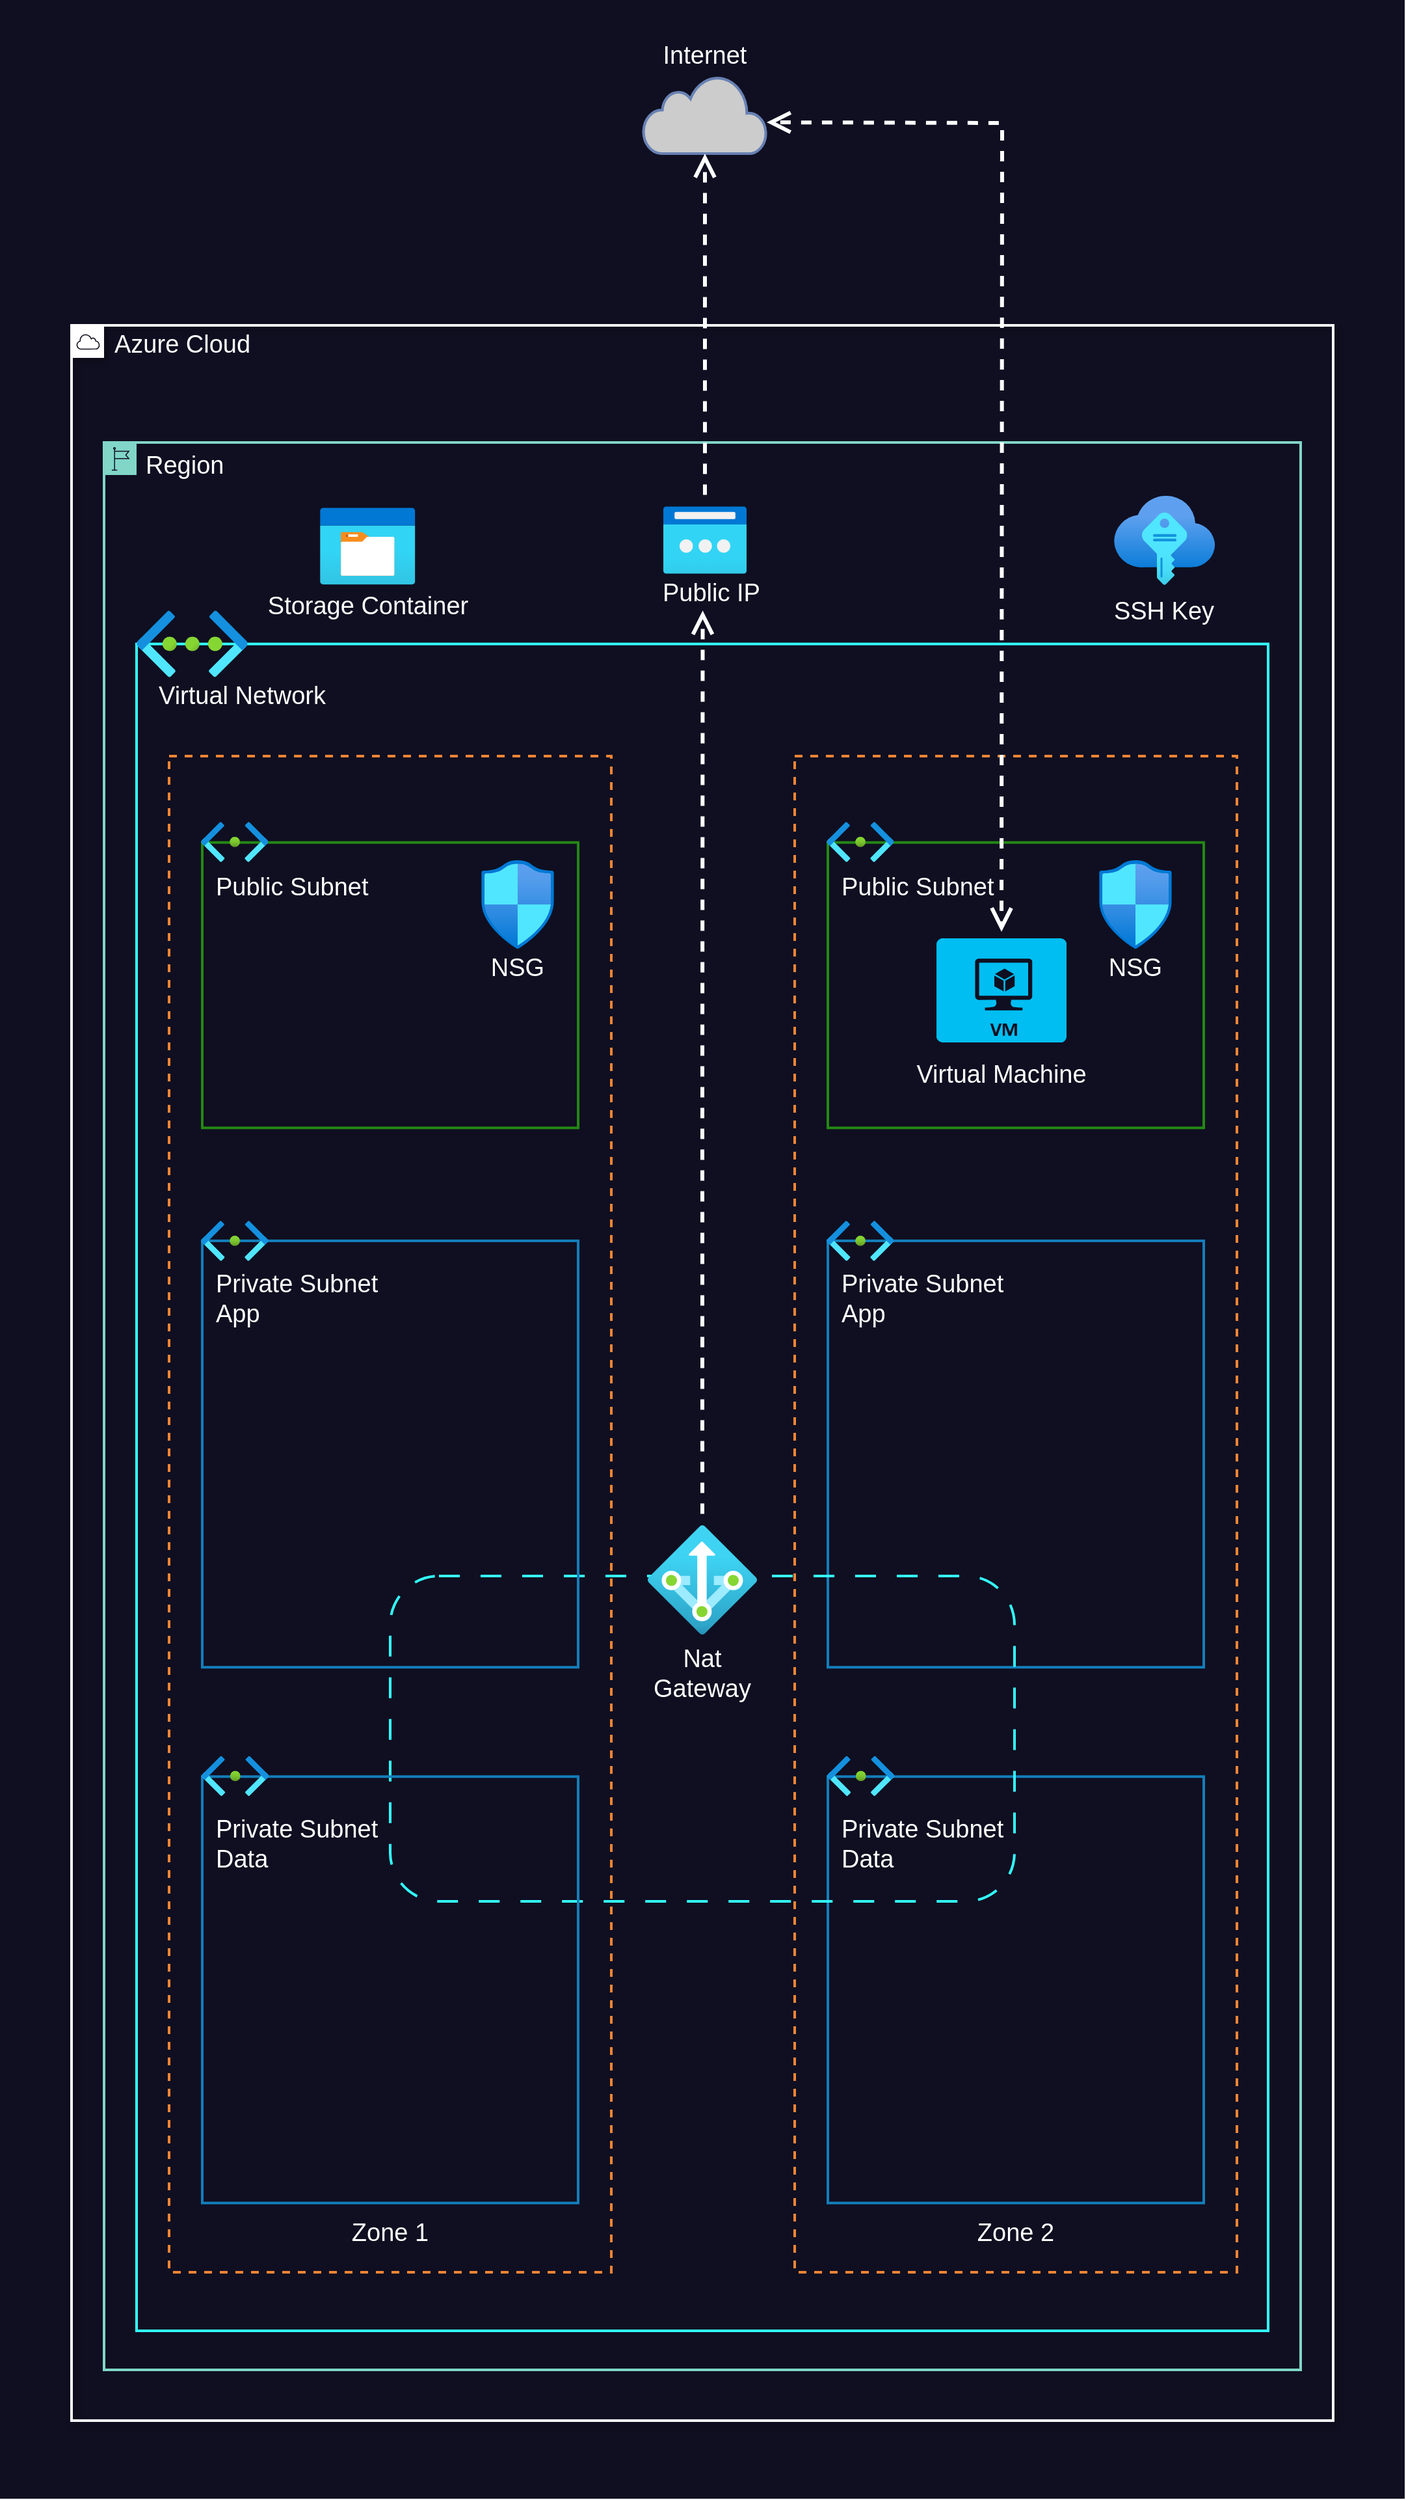 <mxfile version="27.1.5">
  <diagram id="HSyiE6z3JfMIvyGqnAMN" name="Page-1">
    <mxGraphModel dx="2432" dy="2274" grid="1" gridSize="10" guides="1" tooltips="1" connect="1" arrows="1" fold="1" page="1" pageScale="1" pageWidth="850" pageHeight="1100" math="0" shadow="0">
      <root>
        <mxCell id="0" />
        <mxCell id="1" parent="0" />
        <mxCell id="Tk4Ucqi5wzjJJYa9EsfP-10" value="" style="whiteSpace=wrap;html=1;strokeColor=none;fillColor=#0f0f21;movable=1;resizable=1;rotatable=1;deletable=1;editable=1;locked=0;connectable=1;" parent="1" vertex="1">
          <mxGeometry x="2170" y="770" width="1080" height="1920" as="geometry" />
        </mxCell>
        <mxCell id="I-0vgO1YWdBX7m6dNwgU-4" value="" style="outlineConnect=0;gradientColor=none;html=1;whiteSpace=wrap;fontSize=12;fontStyle=0;shape=mxgraph.aws4.group;grIcon=mxgraph.aws4.group_aws_cloud;strokeColor=#FFFFFF;fillColor=none;verticalAlign=top;align=left;spacingLeft=30;fontColor=#AAB7B8;dashed=0;strokeWidth=2;movable=1;resizable=1;rotatable=1;deletable=1;editable=1;locked=0;connectable=1;shadow=1;" parent="1" vertex="1">
          <mxGeometry x="2225" y="1020" width="970" height="1610" as="geometry" />
        </mxCell>
        <mxCell id="JNukzbCaGLUuxTs9zcvR-24" value="&lt;font color=&quot;#ffffff&quot; size=&quot;1&quot; style=&quot;&quot;&gt;&lt;span style=&quot;font-size: 19px;&quot;&gt;Region&lt;/span&gt;&lt;/font&gt;" style="points=[[0,0],[0.25,0],[0.5,0],[0.75,0],[1,0],[1,0.25],[1,0.5],[1,0.75],[1,1],[0.75,1],[0.5,1],[0.25,1],[0,1],[0,0.75],[0,0.5],[0,0.25]];outlineConnect=0;gradientColor=none;html=1;whiteSpace=wrap;fontSize=12;fontStyle=0;shape=mxgraph.aws4.group;grIcon=mxgraph.aws4.group_region;strokeColor=#81D6C7;verticalAlign=top;align=left;spacingLeft=30;fontColor=#147EBA;strokeWidth=2;fillColor=none;movable=1;resizable=1;rotatable=1;deletable=1;editable=1;locked=0;connectable=1;" parent="1" vertex="1">
          <mxGeometry x="2250" y="1110" width="920" height="1481" as="geometry" />
        </mxCell>
        <mxCell id="en6TQbWrRdnouAsezNGf-5" value="" style="group;movable=1;resizable=1;rotatable=1;deletable=1;editable=1;locked=0;connectable=1;" parent="1" vertex="1" connectable="0">
          <mxGeometry x="2275" y="1231" width="870" height="1330" as="geometry" />
        </mxCell>
        <mxCell id="en6TQbWrRdnouAsezNGf-2" value="" style="whiteSpace=wrap;html=1;fillColor=none;strokeWidth=2;strokeColor=#33FFFF;" parent="en6TQbWrRdnouAsezNGf-5" vertex="1">
          <mxGeometry y="33.814" width="870" height="1296.186" as="geometry" />
        </mxCell>
        <mxCell id="en6TQbWrRdnouAsezNGf-4" value="" style="image;aspect=fixed;html=1;points=[];align=center;fontSize=12;image=img/lib/azure2/networking/Virtual_Networks.svg;" parent="en6TQbWrRdnouAsezNGf-5" vertex="1">
          <mxGeometry y="8.248" width="85.43" height="51" as="geometry" />
        </mxCell>
        <mxCell id="en6TQbWrRdnouAsezNGf-26" value="&lt;font style=&quot;color: rgb(255, 255, 255); font-size: 19px;&quot;&gt;Virtual Network&lt;/font&gt;" style="text;strokeColor=none;align=left;fillColor=none;html=1;verticalAlign=middle;whiteSpace=wrap;rounded=0;" parent="en6TQbWrRdnouAsezNGf-5" vertex="1">
          <mxGeometry x="15" y="59.25" width="180" height="30" as="geometry" />
        </mxCell>
        <mxCell id="en6TQbWrRdnouAsezNGf-27" value="" style="group;movable=1;resizable=1;rotatable=1;deletable=1;editable=1;locked=0;connectable=1;" parent="en6TQbWrRdnouAsezNGf-5" vertex="1" connectable="0">
          <mxGeometry x="506" y="120" width="340" height="1165" as="geometry" />
        </mxCell>
        <mxCell id="en6TQbWrRdnouAsezNGf-28" value="" style="fillColor=none;strokeColor=#F58534;dashed=1;verticalAlign=top;fontStyle=1;fontColor=#FFFFFF;strokeWidth=2;fontSize=19;movable=1;resizable=1;rotatable=1;deletable=1;editable=1;locked=0;connectable=1;" parent="en6TQbWrRdnouAsezNGf-27" vertex="1">
          <mxGeometry width="340" height="1165" as="geometry" />
        </mxCell>
        <mxCell id="en6TQbWrRdnouAsezNGf-29" value="" style="whiteSpace=wrap;html=1;strokeWidth=2;strokeColor=#248814;fillColor=none;" parent="en6TQbWrRdnouAsezNGf-27" vertex="1">
          <mxGeometry x="25.5" y="66.371" width="289" height="219.278" as="geometry" />
        </mxCell>
        <mxCell id="en6TQbWrRdnouAsezNGf-30" value="" style="image;aspect=fixed;html=1;points=[];align=center;fontSize=12;image=img/lib/azure2/networking/Subnet.svg;" parent="en6TQbWrRdnouAsezNGf-27" vertex="1">
          <mxGeometry x="24.763" y="50.602" width="51.3" height="30.72" as="geometry" />
        </mxCell>
        <mxCell id="en6TQbWrRdnouAsezNGf-31" value="&lt;font style=&quot;color: rgb(255, 255, 255); font-size: 19px;&quot;&gt;Public Subnet&lt;/font&gt;" style="text;strokeColor=none;align=left;fillColor=none;html=1;verticalAlign=middle;whiteSpace=wrap;rounded=0;" parent="en6TQbWrRdnouAsezNGf-27" vertex="1">
          <mxGeometry x="34" y="84.014" width="147.333" height="33.606" as="geometry" />
        </mxCell>
        <mxCell id="en6TQbWrRdnouAsezNGf-32" value="" style="whiteSpace=wrap;html=1;strokeWidth=2;strokeColor=#147EBA;fillColor=none;" parent="en6TQbWrRdnouAsezNGf-27" vertex="1">
          <mxGeometry x="25.5" y="372.464" width="289" height="327.656" as="geometry" />
        </mxCell>
        <mxCell id="en6TQbWrRdnouAsezNGf-33" value="" style="image;aspect=fixed;html=1;points=[];align=center;fontSize=12;image=img/lib/azure2/networking/Subnet.svg;" parent="en6TQbWrRdnouAsezNGf-27" vertex="1">
          <mxGeometry x="24.763" y="357.101" width="51.3" height="30.72" as="geometry" />
        </mxCell>
        <mxCell id="en6TQbWrRdnouAsezNGf-34" value="&lt;font style=&quot;color: rgb(255, 255, 255); font-size: 19px;&quot;&gt;Private Subnet&lt;/font&gt;&lt;div&gt;&lt;font style=&quot;color: rgb(255, 255, 255); font-size: 19px;&quot;&gt;App&lt;/font&gt;&lt;/div&gt;" style="text;strokeColor=none;align=left;fillColor=none;html=1;verticalAlign=middle;whiteSpace=wrap;rounded=0;" parent="en6TQbWrRdnouAsezNGf-27" vertex="1">
          <mxGeometry x="34" y="400.469" width="147.333" height="33.606" as="geometry" />
        </mxCell>
        <mxCell id="en6TQbWrRdnouAsezNGf-35" value="" style="whiteSpace=wrap;html=1;strokeWidth=2;strokeColor=#147EBA;fillColor=none;" parent="en6TQbWrRdnouAsezNGf-27" vertex="1">
          <mxGeometry x="25.5" y="784.135" width="289" height="327.656" as="geometry" />
        </mxCell>
        <mxCell id="en6TQbWrRdnouAsezNGf-36" value="" style="image;aspect=fixed;html=1;points=[];align=center;fontSize=12;image=img/lib/azure2/networking/Subnet.svg;" parent="en6TQbWrRdnouAsezNGf-27" vertex="1">
          <mxGeometry x="25.137" y="768.332" width="51.3" height="30.72" as="geometry" />
        </mxCell>
        <mxCell id="en6TQbWrRdnouAsezNGf-37" value="&lt;font style=&quot;color: rgb(255, 255, 255); font-size: 19px;&quot;&gt;Private Subnet&lt;/font&gt;&lt;div&gt;&lt;font color=&quot;#ffffff&quot;&gt;&lt;span style=&quot;font-size: 19px;&quot;&gt;Data&lt;/span&gt;&lt;/font&gt;&lt;/div&gt;" style="text;strokeColor=none;align=left;fillColor=none;html=1;verticalAlign=middle;whiteSpace=wrap;rounded=0;" parent="en6TQbWrRdnouAsezNGf-27" vertex="1">
          <mxGeometry x="34.374" y="819.421" width="147.333" height="33.606" as="geometry" />
        </mxCell>
        <mxCell id="en6TQbWrRdnouAsezNGf-57" value="&lt;font style=&quot;color: rgb(255, 255, 255); font-size: 19px;&quot;&gt;Zone 2&lt;/font&gt;" style="text;strokeColor=none;align=center;fillColor=none;html=1;verticalAlign=middle;whiteSpace=wrap;rounded=0;" parent="en6TQbWrRdnouAsezNGf-27" vertex="1">
          <mxGeometry x="125" y="1120" width="90" height="30" as="geometry" />
        </mxCell>
        <mxCell id="en6TQbWrRdnouAsezNGf-67" value="" style="whiteSpace=wrap;html=1;rounded=1;fillColor=none;strokeWidth=2;strokeColor=#33FFFF;dashed=1;dashPattern=8 8;" parent="en6TQbWrRdnouAsezNGf-5" vertex="1">
          <mxGeometry x="195" y="750" width="480" height="250" as="geometry" />
        </mxCell>
        <mxCell id="en6TQbWrRdnouAsezNGf-66" value="&lt;font color=&quot;#ffffff&quot;&gt;&lt;span style=&quot;font-size: 19px;&quot;&gt;Nat&lt;/span&gt;&lt;/font&gt;&lt;div&gt;&lt;font color=&quot;#ffffff&quot;&gt;&lt;span style=&quot;font-size: 19px;&quot;&gt;Gateway&lt;/span&gt;&lt;/font&gt;&lt;/div&gt;" style="text;strokeColor=none;align=center;fillColor=none;html=1;verticalAlign=middle;whiteSpace=wrap;rounded=0;" parent="en6TQbWrRdnouAsezNGf-5" vertex="1">
          <mxGeometry x="375" y="810" width="120" height="30" as="geometry" />
        </mxCell>
        <mxCell id="en6TQbWrRdnouAsezNGf-41" value="" style="image;aspect=fixed;html=1;points=[];align=center;fontSize=12;image=img/lib/azure2/networking/NAT.svg;" parent="en6TQbWrRdnouAsezNGf-5" vertex="1">
          <mxGeometry x="393" y="711" width="84" height="84" as="geometry" />
        </mxCell>
        <mxCell id="en6TQbWrRdnouAsezNGf-25" value="" style="group;movable=1;resizable=1;rotatable=1;deletable=1;editable=1;locked=0;connectable=1;" parent="1" vertex="1" connectable="0">
          <mxGeometry x="2300" y="1351" width="340" height="1165" as="geometry" />
        </mxCell>
        <mxCell id="JNukzbCaGLUuxTs9zcvR-26" value="" style="fillColor=none;strokeColor=#F58534;dashed=1;verticalAlign=top;fontStyle=1;fontColor=#FFFFFF;strokeWidth=2;fontSize=19;movable=1;resizable=1;rotatable=1;deletable=1;editable=1;locked=0;connectable=1;" parent="en6TQbWrRdnouAsezNGf-25" vertex="1">
          <mxGeometry width="340" height="1165" as="geometry" />
        </mxCell>
        <mxCell id="en6TQbWrRdnouAsezNGf-10" value="" style="whiteSpace=wrap;html=1;strokeWidth=2;strokeColor=#248814;fillColor=none;" parent="en6TQbWrRdnouAsezNGf-25" vertex="1">
          <mxGeometry x="25.5" y="66.371" width="289" height="219.278" as="geometry" />
        </mxCell>
        <mxCell id="en6TQbWrRdnouAsezNGf-9" value="" style="image;aspect=fixed;html=1;points=[];align=center;fontSize=12;image=img/lib/azure2/networking/Subnet.svg;" parent="en6TQbWrRdnouAsezNGf-25" vertex="1">
          <mxGeometry x="24.763" y="50.602" width="51.3" height="30.72" as="geometry" />
        </mxCell>
        <mxCell id="en6TQbWrRdnouAsezNGf-11" value="&lt;font style=&quot;color: rgb(255, 255, 255); font-size: 19px;&quot;&gt;Public Subnet&lt;/font&gt;" style="text;strokeColor=none;align=left;fillColor=none;html=1;verticalAlign=middle;whiteSpace=wrap;rounded=0;" parent="en6TQbWrRdnouAsezNGf-25" vertex="1">
          <mxGeometry x="34" y="84.014" width="147.333" height="33.606" as="geometry" />
        </mxCell>
        <mxCell id="en6TQbWrRdnouAsezNGf-19" value="" style="whiteSpace=wrap;html=1;strokeWidth=2;strokeColor=#147EBA;fillColor=none;" parent="en6TQbWrRdnouAsezNGf-25" vertex="1">
          <mxGeometry x="25.5" y="372.464" width="289" height="327.656" as="geometry" />
        </mxCell>
        <mxCell id="en6TQbWrRdnouAsezNGf-20" value="" style="image;aspect=fixed;html=1;points=[];align=center;fontSize=12;image=img/lib/azure2/networking/Subnet.svg;" parent="en6TQbWrRdnouAsezNGf-25" vertex="1">
          <mxGeometry x="24.763" y="357.101" width="51.3" height="30.72" as="geometry" />
        </mxCell>
        <mxCell id="en6TQbWrRdnouAsezNGf-21" value="&lt;font style=&quot;color: rgb(255, 255, 255); font-size: 19px;&quot;&gt;Private Subnet&lt;/font&gt;&lt;div&gt;&lt;font style=&quot;color: rgb(255, 255, 255); font-size: 19px;&quot;&gt;App&lt;/font&gt;&lt;/div&gt;" style="text;strokeColor=none;align=left;fillColor=none;html=1;verticalAlign=middle;whiteSpace=wrap;rounded=0;" parent="en6TQbWrRdnouAsezNGf-25" vertex="1">
          <mxGeometry x="34" y="400.469" width="147.333" height="33.606" as="geometry" />
        </mxCell>
        <mxCell id="en6TQbWrRdnouAsezNGf-22" value="" style="whiteSpace=wrap;html=1;strokeWidth=2;strokeColor=#147EBA;fillColor=none;" parent="en6TQbWrRdnouAsezNGf-25" vertex="1">
          <mxGeometry x="25.5" y="784.135" width="289" height="327.656" as="geometry" />
        </mxCell>
        <mxCell id="en6TQbWrRdnouAsezNGf-23" value="" style="image;aspect=fixed;html=1;points=[];align=center;fontSize=12;image=img/lib/azure2/networking/Subnet.svg;" parent="en6TQbWrRdnouAsezNGf-25" vertex="1">
          <mxGeometry x="25.137" y="768.332" width="51.3" height="30.72" as="geometry" />
        </mxCell>
        <mxCell id="en6TQbWrRdnouAsezNGf-24" value="&lt;font style=&quot;color: rgb(255, 255, 255); font-size: 19px;&quot;&gt;Private Subnet&lt;/font&gt;&lt;div&gt;&lt;font color=&quot;#ffffff&quot;&gt;&lt;span style=&quot;font-size: 19px;&quot;&gt;Data&lt;/span&gt;&lt;/font&gt;&lt;/div&gt;" style="text;strokeColor=none;align=left;fillColor=none;html=1;verticalAlign=middle;whiteSpace=wrap;rounded=0;" parent="en6TQbWrRdnouAsezNGf-25" vertex="1">
          <mxGeometry x="34.374" y="819.421" width="147.333" height="33.606" as="geometry" />
        </mxCell>
        <mxCell id="en6TQbWrRdnouAsezNGf-56" value="&lt;font style=&quot;color: rgb(255, 255, 255); font-size: 19px;&quot;&gt;Zone 1&lt;/font&gt;" style="text;strokeColor=none;align=center;fillColor=none;html=1;verticalAlign=middle;whiteSpace=wrap;rounded=0;" parent="en6TQbWrRdnouAsezNGf-25" vertex="1">
          <mxGeometry x="125" y="1120" width="90" height="30" as="geometry" />
        </mxCell>
        <mxCell id="en6TQbWrRdnouAsezNGf-46" value="" style="verticalLabelPosition=bottom;html=1;verticalAlign=top;align=center;strokeColor=none;fillColor=#00BEF2;shape=mxgraph.azure.virtual_machine;" parent="1" vertex="1">
          <mxGeometry x="2890" y="1491" width="100" height="80" as="geometry" />
        </mxCell>
        <mxCell id="en6TQbWrRdnouAsezNGf-48" value="&lt;font style=&quot;font-size: 19px; color: rgb(255, 255, 255);&quot;&gt;Virtual&amp;nbsp;&lt;/font&gt;&lt;span style=&quot;color: light-dark(rgb(255, 255, 255), rgb(18, 18, 18)); font-size: 19px; background-color: transparent;&quot;&gt;Machine&lt;/span&gt;" style="text;strokeColor=none;align=center;fillColor=none;html=1;verticalAlign=middle;whiteSpace=wrap;rounded=0;" parent="1" vertex="1">
          <mxGeometry x="2865" y="1581" width="150" height="30" as="geometry" />
        </mxCell>
        <mxCell id="en6TQbWrRdnouAsezNGf-49" value="" style="image;aspect=fixed;html=1;points=[];align=center;fontSize=12;image=img/lib/azure2/general/Storage_Container.svg;" parent="1" vertex="1">
          <mxGeometry x="2416.08" y="1160" width="73.11" height="59.41" as="geometry" />
        </mxCell>
        <mxCell id="en6TQbWrRdnouAsezNGf-50" value="" style="image;aspect=fixed;html=1;points=[];align=center;fontSize=12;image=img/lib/azure2/networking/Network_Security_Groups.svg;" parent="1" vertex="1">
          <mxGeometry x="3015" y="1431" width="56.0" height="68" as="geometry" />
        </mxCell>
        <mxCell id="en6TQbWrRdnouAsezNGf-51" value="" style="image;aspect=fixed;html=1;points=[];align=center;fontSize=12;image=img/lib/azure2/networking/Network_Security_Groups.svg;" parent="1" vertex="1">
          <mxGeometry x="2540" y="1431" width="56.0" height="68" as="geometry" />
        </mxCell>
        <mxCell id="en6TQbWrRdnouAsezNGf-52" value="&lt;font style=&quot;font-size: 19px; color: rgb(255, 255, 255);&quot;&gt;NSG&lt;/font&gt;" style="text;strokeColor=none;align=center;fillColor=none;html=1;verticalAlign=middle;whiteSpace=wrap;rounded=0;" parent="1" vertex="1">
          <mxGeometry x="3013" y="1499" width="60" height="30" as="geometry" />
        </mxCell>
        <mxCell id="en6TQbWrRdnouAsezNGf-54" value="&lt;font style=&quot;font-size: 19px; color: rgb(255, 255, 255);&quot;&gt;NSG&lt;/font&gt;" style="text;strokeColor=none;align=center;fillColor=none;html=1;verticalAlign=middle;whiteSpace=wrap;rounded=0;" parent="1" vertex="1">
          <mxGeometry x="2538" y="1499" width="60" height="30" as="geometry" />
        </mxCell>
        <mxCell id="en6TQbWrRdnouAsezNGf-55" value="&lt;font style=&quot;font-size: 19px; color: rgb(255, 255, 255);&quot;&gt;Storage Container&lt;/font&gt;" style="text;strokeColor=none;align=center;fillColor=none;html=1;verticalAlign=middle;whiteSpace=wrap;rounded=0;" parent="1" vertex="1">
          <mxGeometry x="2373" y="1221" width="160" height="30" as="geometry" />
        </mxCell>
        <mxCell id="en6TQbWrRdnouAsezNGf-58" value="" style="image;aspect=fixed;html=1;points=[];align=center;fontSize=12;image=img/lib/azure2/other/SSH_Keys.svg;" parent="1" vertex="1">
          <mxGeometry x="3026.56" y="1151" width="77.54" height="68.41" as="geometry" />
        </mxCell>
        <mxCell id="en6TQbWrRdnouAsezNGf-59" value="&lt;font style=&quot;font-size: 19px; color: rgb(255, 255, 255);&quot;&gt;SSH Key&lt;/font&gt;" style="text;strokeColor=none;align=center;fillColor=none;html=1;verticalAlign=middle;whiteSpace=wrap;rounded=0;" parent="1" vertex="1">
          <mxGeometry x="2985.33" y="1225" width="160" height="30" as="geometry" />
        </mxCell>
        <mxCell id="en6TQbWrRdnouAsezNGf-63" value="" style="html=1;outlineConnect=0;fillColor=#CCCCCC;strokeColor=#6881B3;gradientColor=none;gradientDirection=north;strokeWidth=2;shape=mxgraph.networks.cloud;fontColor=#ffffff;" parent="1" vertex="1">
          <mxGeometry x="2664.5" y="828" width="95" height="60" as="geometry" />
        </mxCell>
        <mxCell id="en6TQbWrRdnouAsezNGf-64" value="&lt;font style=&quot;font-size: 19px; color: rgb(255, 255, 255);&quot;&gt;Internet&lt;/font&gt;" style="text;strokeColor=none;align=center;fillColor=none;html=1;verticalAlign=middle;whiteSpace=wrap;rounded=0;" parent="1" vertex="1">
          <mxGeometry x="2632" y="798" width="160" height="30" as="geometry" />
        </mxCell>
        <mxCell id="en6TQbWrRdnouAsezNGf-68" value="" style="image;aspect=fixed;html=1;points=[];align=center;fontSize=12;image=img/lib/azure2/networking/Public_IP_Addresses_Classic.svg;" parent="1" vertex="1">
          <mxGeometry x="2680" y="1159" width="64" height="52" as="geometry" />
        </mxCell>
        <mxCell id="en6TQbWrRdnouAsezNGf-70" style="edgeStyle=orthogonalEdgeStyle;rounded=0;orthogonalLoop=1;jettySize=auto;html=1;entryX=0.5;entryY=1;entryDx=0;entryDy=0;entryPerimeter=0;strokeColor=#FFFFFF;strokeWidth=3;endArrow=open;endFill=0;endSize=12;startSize=12;sourcePerimeterSpacing=5;flowAnimation=1;" parent="1" source="en6TQbWrRdnouAsezNGf-68" target="en6TQbWrRdnouAsezNGf-63" edge="1">
          <mxGeometry relative="1" as="geometry" />
        </mxCell>
        <mxCell id="tb9B7afHfntJcle7jUl6-2" value="" style="edgeStyle=orthogonalEdgeStyle;rounded=0;orthogonalLoop=1;jettySize=auto;html=1;entryX=0.458;entryY=0.936;entryDx=0;entryDy=0;entryPerimeter=0;strokeColor=#FFFFFF;strokeWidth=3;endArrow=open;endFill=0;endSize=12;startSize=12;sourcePerimeterSpacing=5;flowAnimation=1;" parent="1" source="en6TQbWrRdnouAsezNGf-41" target="tb9B7afHfntJcle7jUl6-1" edge="1">
          <mxGeometry relative="1" as="geometry">
            <mxPoint x="2710" y="1942" as="sourcePoint" />
            <mxPoint x="2709" y="1097" as="targetPoint" />
          </mxGeometry>
        </mxCell>
        <mxCell id="tb9B7afHfntJcle7jUl6-1" value="&lt;font style=&quot;font-size: 19px; color: rgb(255, 255, 255);&quot;&gt;Public IP&lt;/font&gt;" style="text;strokeColor=none;align=center;fillColor=none;html=1;verticalAlign=middle;whiteSpace=wrap;rounded=0;" parent="1" vertex="1">
          <mxGeometry x="2637" y="1211" width="160" height="30" as="geometry" />
        </mxCell>
        <mxCell id="tb9B7afHfntJcle7jUl6-4" style="edgeStyle=orthogonalEdgeStyle;rounded=0;orthogonalLoop=1;jettySize=auto;html=1;strokeColor=#FFFFFF;strokeWidth=3;endSize=12;startSize=12;endArrow=open;endFill=0;startArrow=open;startFill=0;targetPerimeterSpacing=3;sourcePerimeterSpacing=0;flowAnimation=1;" parent="1" edge="1">
          <mxGeometry relative="1" as="geometry">
            <mxPoint x="2759.5" y="864" as="sourcePoint" />
            <mxPoint x="2940" y="1486" as="targetPoint" />
          </mxGeometry>
        </mxCell>
        <mxCell id="tb9B7afHfntJcle7jUl6-5" value="&lt;font style=&quot;font-size: 19px; color: rgb(255, 255, 255);&quot;&gt;Azure Cloud&lt;/font&gt;" style="text;strokeColor=none;align=left;fillColor=none;html=1;verticalAlign=middle;whiteSpace=wrap;rounded=0;" parent="1" vertex="1">
          <mxGeometry x="2256.08" y="1020" width="160" height="30" as="geometry" />
        </mxCell>
      </root>
    </mxGraphModel>
  </diagram>
</mxfile>
